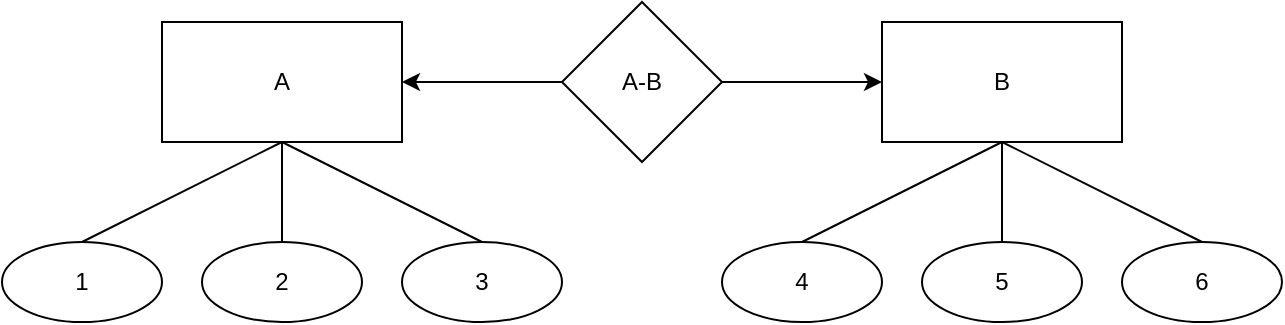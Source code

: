 <mxfile version="26.1.0">
  <diagram name="Page-1" id="0L8lhltQGhVN1Fvbsh_p">
    <mxGraphModel dx="1008" dy="633" grid="1" gridSize="10" guides="1" tooltips="1" connect="1" arrows="1" fold="1" page="1" pageScale="1" pageWidth="827" pageHeight="1169" math="0" shadow="0">
      <root>
        <mxCell id="0" />
        <mxCell id="1" parent="0" />
        <mxCell id="M5J6P1XF8NYdGYvOlyeW-2" value="B" style="rounded=0;whiteSpace=wrap;html=1;" vertex="1" parent="1">
          <mxGeometry x="590" y="210" width="120" height="60" as="geometry" />
        </mxCell>
        <mxCell id="M5J6P1XF8NYdGYvOlyeW-3" value="A" style="rounded=0;whiteSpace=wrap;html=1;" vertex="1" parent="1">
          <mxGeometry x="230" y="210" width="120" height="60" as="geometry" />
        </mxCell>
        <mxCell id="M5J6P1XF8NYdGYvOlyeW-4" value="1" style="ellipse;whiteSpace=wrap;html=1;" vertex="1" parent="1">
          <mxGeometry x="150" y="320" width="80" height="40" as="geometry" />
        </mxCell>
        <mxCell id="M5J6P1XF8NYdGYvOlyeW-5" value="2" style="ellipse;whiteSpace=wrap;html=1;" vertex="1" parent="1">
          <mxGeometry x="250" y="320" width="80" height="40" as="geometry" />
        </mxCell>
        <mxCell id="M5J6P1XF8NYdGYvOlyeW-6" value="3" style="ellipse;whiteSpace=wrap;html=1;" vertex="1" parent="1">
          <mxGeometry x="350" y="320" width="80" height="40" as="geometry" />
        </mxCell>
        <mxCell id="M5J6P1XF8NYdGYvOlyeW-7" value="4" style="ellipse;whiteSpace=wrap;html=1;" vertex="1" parent="1">
          <mxGeometry x="510" y="320" width="80" height="40" as="geometry" />
        </mxCell>
        <mxCell id="M5J6P1XF8NYdGYvOlyeW-8" value="5" style="ellipse;whiteSpace=wrap;html=1;" vertex="1" parent="1">
          <mxGeometry x="610" y="320" width="80" height="40" as="geometry" />
        </mxCell>
        <mxCell id="M5J6P1XF8NYdGYvOlyeW-9" value="6" style="ellipse;whiteSpace=wrap;html=1;" vertex="1" parent="1">
          <mxGeometry x="710" y="320" width="80" height="40" as="geometry" />
        </mxCell>
        <mxCell id="M5J6P1XF8NYdGYvOlyeW-10" value="" style="endArrow=none;html=1;rounded=0;entryX=0.5;entryY=1;entryDx=0;entryDy=0;exitX=0.5;exitY=0;exitDx=0;exitDy=0;" edge="1" parent="1" source="M5J6P1XF8NYdGYvOlyeW-6" target="M5J6P1XF8NYdGYvOlyeW-3">
          <mxGeometry width="50" height="50" relative="1" as="geometry">
            <mxPoint x="390" y="350" as="sourcePoint" />
            <mxPoint x="440" y="300" as="targetPoint" />
          </mxGeometry>
        </mxCell>
        <mxCell id="M5J6P1XF8NYdGYvOlyeW-11" value="" style="endArrow=none;html=1;rounded=0;entryX=0.5;entryY=1;entryDx=0;entryDy=0;exitX=0.5;exitY=0;exitDx=0;exitDy=0;" edge="1" parent="1" source="M5J6P1XF8NYdGYvOlyeW-5" target="M5J6P1XF8NYdGYvOlyeW-3">
          <mxGeometry width="50" height="50" relative="1" as="geometry">
            <mxPoint x="400" y="330" as="sourcePoint" />
            <mxPoint x="300" y="280" as="targetPoint" />
          </mxGeometry>
        </mxCell>
        <mxCell id="M5J6P1XF8NYdGYvOlyeW-12" value="" style="endArrow=none;html=1;rounded=0;entryX=0.5;entryY=1;entryDx=0;entryDy=0;exitX=0.5;exitY=0;exitDx=0;exitDy=0;" edge="1" parent="1" source="M5J6P1XF8NYdGYvOlyeW-4" target="M5J6P1XF8NYdGYvOlyeW-3">
          <mxGeometry width="50" height="50" relative="1" as="geometry">
            <mxPoint x="410" y="340" as="sourcePoint" />
            <mxPoint x="310" y="290" as="targetPoint" />
          </mxGeometry>
        </mxCell>
        <mxCell id="M5J6P1XF8NYdGYvOlyeW-13" value="" style="endArrow=none;html=1;rounded=0;entryX=0.5;entryY=0;entryDx=0;entryDy=0;exitX=0.5;exitY=1;exitDx=0;exitDy=0;" edge="1" parent="1" source="M5J6P1XF8NYdGYvOlyeW-2" target="M5J6P1XF8NYdGYvOlyeW-7">
          <mxGeometry width="50" height="50" relative="1" as="geometry">
            <mxPoint x="420" y="350" as="sourcePoint" />
            <mxPoint x="320" y="300" as="targetPoint" />
          </mxGeometry>
        </mxCell>
        <mxCell id="M5J6P1XF8NYdGYvOlyeW-14" value="" style="endArrow=none;html=1;rounded=0;entryX=0.5;entryY=0;entryDx=0;entryDy=0;exitX=0.5;exitY=1;exitDx=0;exitDy=0;" edge="1" parent="1" source="M5J6P1XF8NYdGYvOlyeW-2" target="M5J6P1XF8NYdGYvOlyeW-8">
          <mxGeometry width="50" height="50" relative="1" as="geometry">
            <mxPoint x="430" y="360" as="sourcePoint" />
            <mxPoint x="330" y="310" as="targetPoint" />
          </mxGeometry>
        </mxCell>
        <mxCell id="M5J6P1XF8NYdGYvOlyeW-15" value="" style="endArrow=none;html=1;rounded=0;entryX=0.5;entryY=0;entryDx=0;entryDy=0;exitX=0.5;exitY=1;exitDx=0;exitDy=0;" edge="1" parent="1" source="M5J6P1XF8NYdGYvOlyeW-2" target="M5J6P1XF8NYdGYvOlyeW-9">
          <mxGeometry width="50" height="50" relative="1" as="geometry">
            <mxPoint x="440" y="370" as="sourcePoint" />
            <mxPoint x="340" y="320" as="targetPoint" />
          </mxGeometry>
        </mxCell>
        <mxCell id="M5J6P1XF8NYdGYvOlyeW-16" value="A-B" style="rhombus;whiteSpace=wrap;html=1;" vertex="1" parent="1">
          <mxGeometry x="430" y="200" width="80" height="80" as="geometry" />
        </mxCell>
        <mxCell id="M5J6P1XF8NYdGYvOlyeW-17" value="" style="endArrow=classic;html=1;rounded=0;entryX=1;entryY=0.5;entryDx=0;entryDy=0;exitX=0;exitY=0.5;exitDx=0;exitDy=0;" edge="1" parent="1" source="M5J6P1XF8NYdGYvOlyeW-16" target="M5J6P1XF8NYdGYvOlyeW-3">
          <mxGeometry width="50" height="50" relative="1" as="geometry">
            <mxPoint x="365" y="265" as="sourcePoint" />
            <mxPoint x="415" y="215" as="targetPoint" />
          </mxGeometry>
        </mxCell>
        <mxCell id="M5J6P1XF8NYdGYvOlyeW-18" value="" style="endArrow=classic;html=1;rounded=0;entryX=0;entryY=0.5;entryDx=0;entryDy=0;exitX=1;exitY=0.5;exitDx=0;exitDy=0;" edge="1" parent="1" source="M5J6P1XF8NYdGYvOlyeW-16" target="M5J6P1XF8NYdGYvOlyeW-2">
          <mxGeometry width="50" height="50" relative="1" as="geometry">
            <mxPoint x="390" y="350" as="sourcePoint" />
            <mxPoint x="440" y="300" as="targetPoint" />
          </mxGeometry>
        </mxCell>
      </root>
    </mxGraphModel>
  </diagram>
</mxfile>
